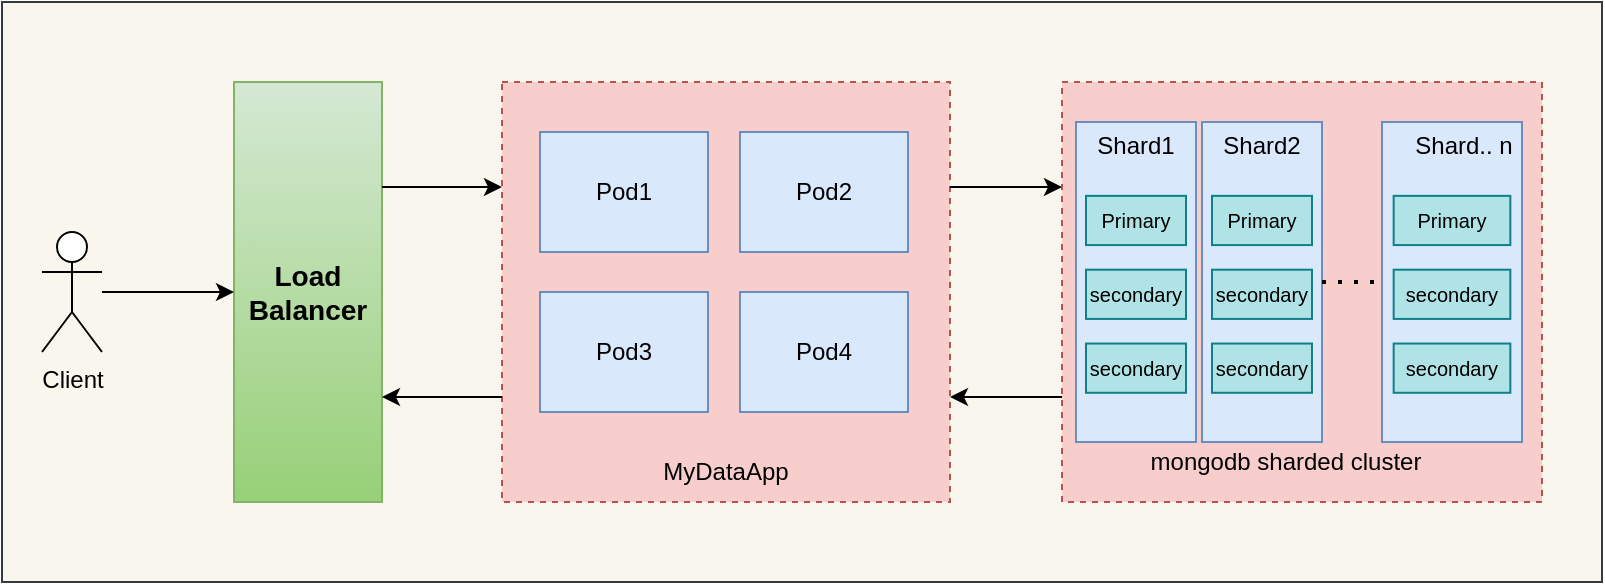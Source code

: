 <mxfile version="14.6.6" type="embed"><diagram id="23iRSUPoRavnBvh4doch" name="Page-1"><mxGraphModel dx="1037" dy="743" grid="1" gridSize="10" guides="1" tooltips="1" connect="1" arrows="1" fold="1" page="1" pageScale="1" pageWidth="827" pageHeight="1169" math="0" shadow="0"><root><mxCell id="0"/><mxCell id="1" parent="0"/><mxCell id="78" value="" style="rounded=0;whiteSpace=wrap;html=1;align=center;fillColor=#f9f7ed;strokeColor=#36393d;" vertex="1" parent="1"><mxGeometry x="10" y="40" width="800" height="290" as="geometry"/></mxCell><mxCell id="77" value="" style="group" vertex="1" connectable="0" parent="1"><mxGeometry x="30" y="80" width="750" height="210" as="geometry"/></mxCell><mxCell id="28" value="" style="group" vertex="1" connectable="0" parent="77"><mxGeometry width="482" height="210" as="geometry"/></mxCell><mxCell id="29" value="Client" style="shape=umlActor;verticalLabelPosition=bottom;verticalAlign=top;html=1;outlineConnect=0;" vertex="1" parent="28"><mxGeometry y="75" width="30" height="60" as="geometry"/></mxCell><mxCell id="30" value="&lt;h3&gt;Load Balancer&lt;/h3&gt;" style="whiteSpace=wrap;html=1;verticalAlign=middle;textDirection=ltr;align=center;horizontal=1;gradientColor=#97d077;fillColor=#d5e8d4;strokeColor=#82b366;" vertex="1" parent="28"><mxGeometry x="96" width="74" height="210" as="geometry"/></mxCell><mxCell id="31" value="" style="edgeStyle=orthogonalEdgeStyle;rounded=0;orthogonalLoop=1;jettySize=auto;html=1;" edge="1" parent="28" source="29" target="30"><mxGeometry relative="1" as="geometry"/></mxCell><mxCell id="32" value="" style="group" vertex="1" connectable="0" parent="28"><mxGeometry x="230" width="224" height="210" as="geometry"/></mxCell><mxCell id="33" value="&lt;h3&gt;&lt;br&gt;&lt;/h3&gt;" style="rounded=0;whiteSpace=wrap;html=1;fillColor=#f8cecc;align=center;dashed=1;strokeColor=#b85450;" vertex="1" parent="32"><mxGeometry width="224" height="210" as="geometry"/></mxCell><mxCell id="34" value="MyDataApp" style="text;html=1;strokeColor=none;fillColor=none;align=center;verticalAlign=middle;whiteSpace=wrap;rounded=0;dashed=1;" vertex="1" parent="32"><mxGeometry x="32" y="185" width="160" height="20" as="geometry"/></mxCell><mxCell id="35" value="Pod1" style="rounded=0;whiteSpace=wrap;html=1;align=center;fillColor=#dae8fc;strokeColor=#6c8ebf;" vertex="1" parent="32"><mxGeometry x="19" y="25" width="84" height="60" as="geometry"/></mxCell><mxCell id="36" value="Pod2" style="rounded=0;whiteSpace=wrap;html=1;align=center;fillColor=#dae8fc;strokeColor=#6c8ebf;" vertex="1" parent="32"><mxGeometry x="119" y="25" width="84" height="60" as="geometry"/></mxCell><mxCell id="37" value="Pod3" style="rounded=0;whiteSpace=wrap;html=1;align=center;fillColor=#dae8fc;strokeColor=#6c8ebf;" vertex="1" parent="32"><mxGeometry x="19" y="105" width="84" height="60" as="geometry"/></mxCell><mxCell id="38" value="Pod4" style="rounded=0;whiteSpace=wrap;html=1;align=center;fillColor=#dae8fc;strokeColor=#6c8ebf;" vertex="1" parent="32"><mxGeometry x="119" y="105" width="84" height="60" as="geometry"/></mxCell><mxCell id="39" style="edgeStyle=orthogonalEdgeStyle;rounded=0;orthogonalLoop=1;jettySize=auto;html=1;exitX=0.5;exitY=1;exitDx=0;exitDy=0;" edge="1" parent="28" source="30" target="30"><mxGeometry relative="1" as="geometry"/></mxCell><mxCell id="40" style="edgeStyle=orthogonalEdgeStyle;rounded=0;orthogonalLoop=1;jettySize=auto;html=1;exitX=1;exitY=0.25;exitDx=0;exitDy=0;entryX=0;entryY=0.25;entryDx=0;entryDy=0;" edge="1" parent="28" source="30" target="33"><mxGeometry relative="1" as="geometry"/></mxCell><mxCell id="41" style="edgeStyle=orthogonalEdgeStyle;rounded=0;orthogonalLoop=1;jettySize=auto;html=1;exitX=0;exitY=0.75;exitDx=0;exitDy=0;entryX=1;entryY=0.75;entryDx=0;entryDy=0;" edge="1" parent="28" source="33" target="30"><mxGeometry relative="1" as="geometry"/></mxCell><mxCell id="45" style="edgeStyle=orthogonalEdgeStyle;rounded=0;orthogonalLoop=1;jettySize=auto;html=1;exitX=0;exitY=0.75;exitDx=0;exitDy=0;entryX=1;entryY=0.75;entryDx=0;entryDy=0;" edge="1" parent="77" source="42" target="33"><mxGeometry relative="1" as="geometry"/></mxCell><mxCell id="42" value="&lt;h3&gt;&lt;br&gt;&lt;/h3&gt;" style="rounded=0;whiteSpace=wrap;html=1;fillColor=#f8cecc;align=center;dashed=1;strokeColor=#b85450;" vertex="1" parent="77"><mxGeometry x="510" width="240" height="210" as="geometry"/></mxCell><mxCell id="43" value="mongodb sharded cluster" style="text;html=1;strokeColor=none;fillColor=none;align=center;verticalAlign=middle;whiteSpace=wrap;rounded=0;dashed=1;" vertex="1" parent="77"><mxGeometry x="542" y="180" width="160" height="20" as="geometry"/></mxCell><mxCell id="44" style="edgeStyle=orthogonalEdgeStyle;rounded=0;orthogonalLoop=1;jettySize=auto;html=1;exitX=1;exitY=0.25;exitDx=0;exitDy=0;entryX=0;entryY=0.25;entryDx=0;entryDy=0;" edge="1" parent="77" source="33" target="42"><mxGeometry relative="1" as="geometry"/></mxCell><mxCell id="54" value="" style="group" vertex="1" connectable="0" parent="77"><mxGeometry x="517" y="20" width="60" height="160" as="geometry"/></mxCell><mxCell id="46" value="" style="rounded=0;whiteSpace=wrap;html=1;align=center;fillColor=#dae8fc;strokeColor=#6c8ebf;" vertex="1" parent="54"><mxGeometry width="60" height="160" as="geometry"/></mxCell><mxCell id="47" value="Shard1" style="text;html=1;strokeColor=none;fillColor=none;align=center;verticalAlign=middle;whiteSpace=wrap;rounded=0;" vertex="1" parent="54"><mxGeometry x="10" width="40" height="24.615" as="geometry"/></mxCell><mxCell id="49" value="&lt;font style=&quot;font-size: 10px&quot;&gt;secondary&lt;/font&gt;" style="rounded=0;whiteSpace=wrap;html=1;fillColor=#b0e3e6;align=center;strokeColor=#0e8088;" vertex="1" parent="54"><mxGeometry x="5" y="73.846" width="50" height="24.615" as="geometry"/></mxCell><mxCell id="50" value="&lt;font style=&quot;font-size: 10px&quot;&gt;secondary&lt;/font&gt;" style="rounded=0;whiteSpace=wrap;html=1;fillColor=#b0e3e6;align=center;strokeColor=#0e8088;" vertex="1" parent="54"><mxGeometry x="5" y="110.769" width="50" height="24.615" as="geometry"/></mxCell><mxCell id="51" value="&lt;span style=&quot;font-size: 10px&quot;&gt;Primary&lt;/span&gt;" style="rounded=0;whiteSpace=wrap;html=1;fillColor=#b0e3e6;align=center;strokeColor=#0e8088;" vertex="1" parent="54"><mxGeometry x="5" y="36.923" width="50" height="24.615" as="geometry"/></mxCell><mxCell id="65" value="" style="group" vertex="1" connectable="0" parent="77"><mxGeometry x="670" y="20" width="70" height="160" as="geometry"/></mxCell><mxCell id="66" value="" style="rounded=0;whiteSpace=wrap;html=1;align=center;fillColor=#dae8fc;strokeColor=#6c8ebf;" vertex="1" parent="65"><mxGeometry width="70" height="160" as="geometry"/></mxCell><mxCell id="67" value="Shard.. n" style="text;html=1;strokeColor=none;fillColor=none;align=center;verticalAlign=middle;whiteSpace=wrap;rounded=0;" vertex="1" parent="65"><mxGeometry x="11.667" width="58.333" height="24.62" as="geometry"/></mxCell><mxCell id="68" value="&lt;font style=&quot;font-size: 10px&quot;&gt;secondary&lt;/font&gt;" style="rounded=0;whiteSpace=wrap;html=1;fillColor=#b0e3e6;align=center;strokeColor=#0e8088;" vertex="1" parent="65"><mxGeometry x="5.833" y="73.846" width="58.333" height="24.615" as="geometry"/></mxCell><mxCell id="69" value="&lt;font style=&quot;font-size: 10px&quot;&gt;secondary&lt;/font&gt;" style="rounded=0;whiteSpace=wrap;html=1;fillColor=#b0e3e6;align=center;strokeColor=#0e8088;" vertex="1" parent="65"><mxGeometry x="5.833" y="110.769" width="58.333" height="24.615" as="geometry"/></mxCell><mxCell id="70" value="&lt;span style=&quot;font-size: 10px&quot;&gt;Primary&lt;/span&gt;" style="rounded=0;whiteSpace=wrap;html=1;fillColor=#b0e3e6;align=center;strokeColor=#0e8088;" vertex="1" parent="65"><mxGeometry x="5.833" y="36.923" width="58.333" height="24.615" as="geometry"/></mxCell><mxCell id="71" value="" style="group" vertex="1" connectable="0" parent="77"><mxGeometry x="580" y="20" width="60" height="160" as="geometry"/></mxCell><mxCell id="72" value="" style="rounded=0;whiteSpace=wrap;html=1;align=center;fillColor=#dae8fc;strokeColor=#6c8ebf;" vertex="1" parent="71"><mxGeometry width="60" height="160" as="geometry"/></mxCell><mxCell id="73" value="Shard2" style="text;html=1;strokeColor=none;fillColor=none;align=center;verticalAlign=middle;whiteSpace=wrap;rounded=0;" vertex="1" parent="71"><mxGeometry x="10" width="40" height="24.615" as="geometry"/></mxCell><mxCell id="74" value="&lt;font style=&quot;font-size: 10px&quot;&gt;secondary&lt;/font&gt;" style="rounded=0;whiteSpace=wrap;html=1;fillColor=#b0e3e6;align=center;strokeColor=#0e8088;" vertex="1" parent="71"><mxGeometry x="5" y="73.846" width="50" height="24.615" as="geometry"/></mxCell><mxCell id="75" value="&lt;font style=&quot;font-size: 10px&quot;&gt;secondary&lt;/font&gt;" style="rounded=0;whiteSpace=wrap;html=1;fillColor=#b0e3e6;align=center;strokeColor=#0e8088;" vertex="1" parent="71"><mxGeometry x="5" y="110.769" width="50" height="24.615" as="geometry"/></mxCell><mxCell id="76" value="&lt;span style=&quot;font-size: 10px&quot;&gt;Primary&lt;/span&gt;" style="rounded=0;whiteSpace=wrap;html=1;fillColor=#b0e3e6;align=center;strokeColor=#0e8088;" vertex="1" parent="71"><mxGeometry x="5" y="36.923" width="50" height="24.615" as="geometry"/></mxCell><mxCell id="61" value="" style="endArrow=none;dashed=1;html=1;dashPattern=1 3;strokeWidth=2;exitX=1;exitY=0.5;exitDx=0;exitDy=0;entryX=0;entryY=0.5;entryDx=0;entryDy=0;" edge="1" parent="77" source="72" target="66"><mxGeometry width="50" height="50" relative="1" as="geometry"><mxPoint x="500" y="210" as="sourcePoint"/><mxPoint x="510" y="240" as="targetPoint"/></mxGeometry></mxCell></root></mxGraphModel></diagram></mxfile>